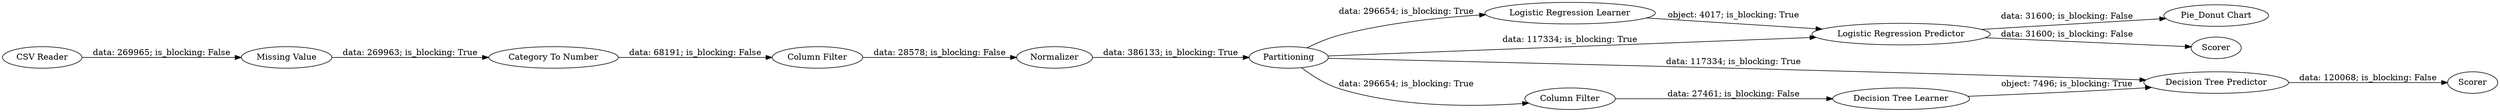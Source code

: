 digraph {
	"-675168730525326200_93" [label="Missing Value"]
	"-675168730525326200_89" [label="Category To Number"]
	"-675168730525326200_102" [label="Pie_Donut Chart"]
	"-675168730525326200_95" [label="Logistic Regression Learner"]
	"-675168730525326200_90" [label="Column Filter"]
	"-675168730525326200_97" [label=Scorer]
	"-675168730525326200_96" [label="Logistic Regression Predictor"]
	"-675168730525326200_98" [label=Scorer]
	"-675168730525326200_91" [label=Normalizer]
	"-675168730525326200_92" [label="CSV Reader"]
	"-675168730525326200_94" [label=Partitioning]
	"-675168730525326200_99" [label="Decision Tree Learner"]
	"-675168730525326200_100" [label="Decision Tree Predictor"]
	"-675168730525326200_101" [label="Column Filter"]
	"-675168730525326200_94" -> "-675168730525326200_100" [label="data: 117334; is_blocking: True"]
	"-675168730525326200_99" -> "-675168730525326200_100" [label="object: 7496; is_blocking: True"]
	"-675168730525326200_94" -> "-675168730525326200_96" [label="data: 117334; is_blocking: True"]
	"-675168730525326200_100" -> "-675168730525326200_98" [label="data: 120068; is_blocking: False"]
	"-675168730525326200_96" -> "-675168730525326200_102" [label="data: 31600; is_blocking: False"]
	"-675168730525326200_89" -> "-675168730525326200_90" [label="data: 68191; is_blocking: False"]
	"-675168730525326200_90" -> "-675168730525326200_91" [label="data: 28578; is_blocking: False"]
	"-675168730525326200_93" -> "-675168730525326200_89" [label="data: 269963; is_blocking: True"]
	"-675168730525326200_96" -> "-675168730525326200_97" [label="data: 31600; is_blocking: False"]
	"-675168730525326200_94" -> "-675168730525326200_95" [label="data: 296654; is_blocking: True"]
	"-675168730525326200_94" -> "-675168730525326200_101" [label="data: 296654; is_blocking: True"]
	"-675168730525326200_92" -> "-675168730525326200_93" [label="data: 269965; is_blocking: False"]
	"-675168730525326200_101" -> "-675168730525326200_99" [label="data: 27461; is_blocking: False"]
	"-675168730525326200_91" -> "-675168730525326200_94" [label="data: 386133; is_blocking: True"]
	"-675168730525326200_95" -> "-675168730525326200_96" [label="object: 4017; is_blocking: True"]
	rankdir=LR
}
